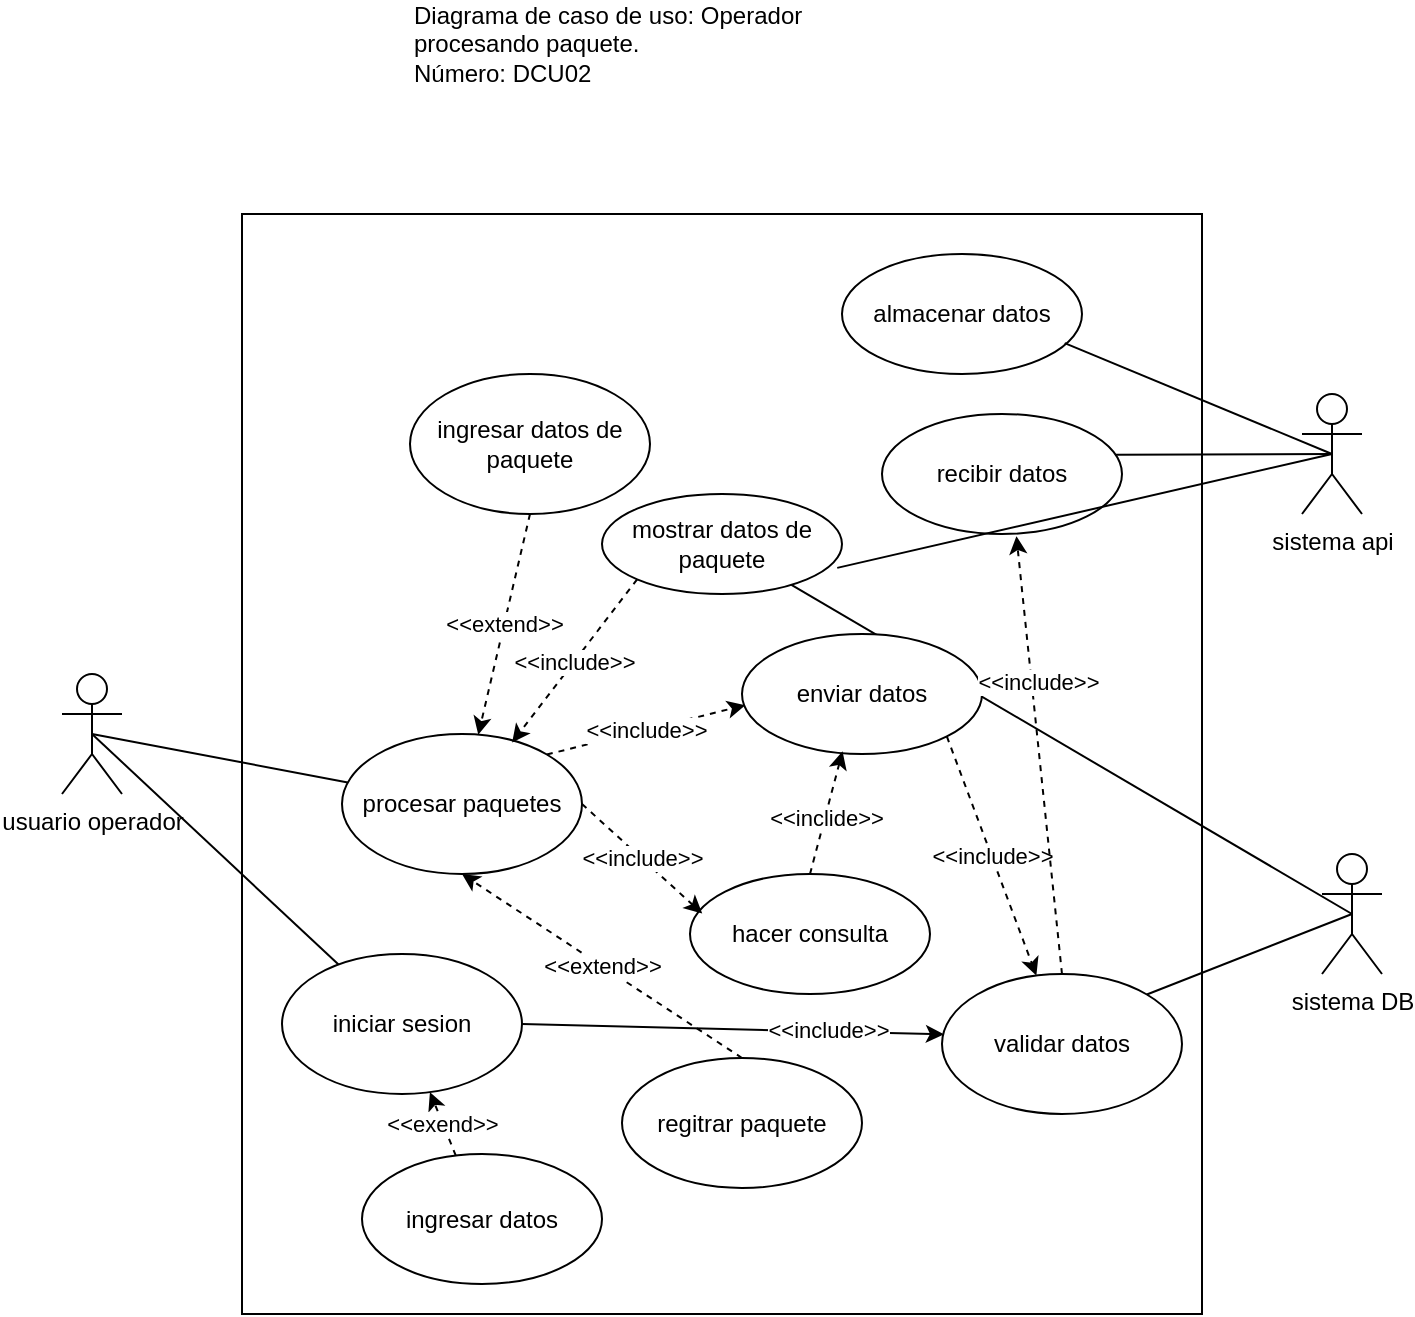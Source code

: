 <mxfile version="24.1.0" type="device">
  <diagram name="Página-1" id="vttqIXCooYT7LXvry8j_">
    <mxGraphModel dx="875" dy="524" grid="1" gridSize="10" guides="1" tooltips="1" connect="1" arrows="1" fold="1" page="1" pageScale="1" pageWidth="827" pageHeight="1169" math="0" shadow="0">
      <root>
        <mxCell id="0" />
        <mxCell id="1" parent="0" />
        <mxCell id="DPNQgT72bvlpsfycCGp9-1" value="" style="rounded=0;whiteSpace=wrap;html=1;" vertex="1" parent="1">
          <mxGeometry x="190" y="130" width="480" height="550" as="geometry" />
        </mxCell>
        <mxCell id="DPNQgT72bvlpsfycCGp9-4" style="rounded=0;orthogonalLoop=1;jettySize=auto;html=1;exitX=0.5;exitY=0.5;exitDx=0;exitDy=0;exitPerimeter=0;endArrow=none;endFill=0;" edge="1" parent="1" source="DPNQgT72bvlpsfycCGp9-2" target="DPNQgT72bvlpsfycCGp9-3">
          <mxGeometry relative="1" as="geometry" />
        </mxCell>
        <mxCell id="DPNQgT72bvlpsfycCGp9-36" style="rounded=0;orthogonalLoop=1;jettySize=auto;html=1;exitX=0.5;exitY=0.5;exitDx=0;exitDy=0;exitPerimeter=0;endArrow=none;endFill=0;" edge="1" parent="1" source="DPNQgT72bvlpsfycCGp9-2" target="DPNQgT72bvlpsfycCGp9-35">
          <mxGeometry relative="1" as="geometry" />
        </mxCell>
        <mxCell id="DPNQgT72bvlpsfycCGp9-2" value="usuario operador" style="shape=umlActor;verticalLabelPosition=bottom;verticalAlign=top;html=1;outlineConnect=0;" vertex="1" parent="1">
          <mxGeometry x="100" y="360" width="30" height="60" as="geometry" />
        </mxCell>
        <mxCell id="DPNQgT72bvlpsfycCGp9-3" value="procesar paquetes" style="ellipse;whiteSpace=wrap;html=1;" vertex="1" parent="1">
          <mxGeometry x="240" y="390" width="120" height="70" as="geometry" />
        </mxCell>
        <mxCell id="DPNQgT72bvlpsfycCGp9-11" value="&amp;lt;&amp;lt;extend&amp;gt;&amp;gt;" style="rounded=0;orthogonalLoop=1;jettySize=auto;html=1;exitX=0.5;exitY=1;exitDx=0;exitDy=0;dashed=1;" edge="1" parent="1" source="DPNQgT72bvlpsfycCGp9-5" target="DPNQgT72bvlpsfycCGp9-3">
          <mxGeometry relative="1" as="geometry" />
        </mxCell>
        <mxCell id="DPNQgT72bvlpsfycCGp9-5" value="ingresar datos de paquete" style="ellipse;whiteSpace=wrap;html=1;" vertex="1" parent="1">
          <mxGeometry x="274" y="210" width="120" height="70" as="geometry" />
        </mxCell>
        <mxCell id="DPNQgT72bvlpsfycCGp9-6" value="mostrar datos de paquete" style="ellipse;whiteSpace=wrap;html=1;" vertex="1" parent="1">
          <mxGeometry x="370" y="270" width="120" height="50" as="geometry" />
        </mxCell>
        <mxCell id="DPNQgT72bvlpsfycCGp9-7" value="validar datos" style="ellipse;whiteSpace=wrap;html=1;" vertex="1" parent="1">
          <mxGeometry x="540" y="510" width="120" height="70" as="geometry" />
        </mxCell>
        <mxCell id="DPNQgT72bvlpsfycCGp9-8" value="recibir datos" style="ellipse;whiteSpace=wrap;html=1;" vertex="1" parent="1">
          <mxGeometry x="510" y="230" width="120" height="60" as="geometry" />
        </mxCell>
        <mxCell id="DPNQgT72bvlpsfycCGp9-9" value="hacer consulta" style="ellipse;whiteSpace=wrap;html=1;" vertex="1" parent="1">
          <mxGeometry x="414" y="460" width="120" height="60" as="geometry" />
        </mxCell>
        <mxCell id="DPNQgT72bvlpsfycCGp9-14" value="&amp;lt;&amp;lt;extend&amp;gt;&amp;gt;" style="rounded=0;orthogonalLoop=1;jettySize=auto;html=1;exitX=0.5;exitY=0;exitDx=0;exitDy=0;entryX=0.5;entryY=1;entryDx=0;entryDy=0;dashed=1;" edge="1" parent="1" source="DPNQgT72bvlpsfycCGp9-10" target="DPNQgT72bvlpsfycCGp9-3">
          <mxGeometry relative="1" as="geometry" />
        </mxCell>
        <mxCell id="DPNQgT72bvlpsfycCGp9-10" value="regitrar paquete" style="ellipse;whiteSpace=wrap;html=1;" vertex="1" parent="1">
          <mxGeometry x="380" y="552" width="120" height="65" as="geometry" />
        </mxCell>
        <mxCell id="DPNQgT72bvlpsfycCGp9-12" value="sistema api" style="shape=umlActor;verticalLabelPosition=bottom;verticalAlign=top;html=1;outlineConnect=0;" vertex="1" parent="1">
          <mxGeometry x="720" y="220" width="30" height="60" as="geometry" />
        </mxCell>
        <mxCell id="DPNQgT72bvlpsfycCGp9-22" style="rounded=0;orthogonalLoop=1;jettySize=auto;html=1;exitX=0.5;exitY=0.5;exitDx=0;exitDy=0;exitPerimeter=0;entryX=1;entryY=0;entryDx=0;entryDy=0;startArrow=none;startFill=0;endArrow=none;endFill=0;" edge="1" parent="1" source="DPNQgT72bvlpsfycCGp9-13" target="DPNQgT72bvlpsfycCGp9-7">
          <mxGeometry relative="1" as="geometry" />
        </mxCell>
        <mxCell id="DPNQgT72bvlpsfycCGp9-26" style="rounded=0;orthogonalLoop=1;jettySize=auto;html=1;exitX=0.5;exitY=0.5;exitDx=0;exitDy=0;exitPerimeter=0;endArrow=none;endFill=0;" edge="1" parent="1" source="DPNQgT72bvlpsfycCGp9-13" target="DPNQgT72bvlpsfycCGp9-6">
          <mxGeometry relative="1" as="geometry" />
        </mxCell>
        <mxCell id="DPNQgT72bvlpsfycCGp9-13" value="sistema DB" style="shape=umlActor;verticalLabelPosition=bottom;verticalAlign=top;html=1;outlineConnect=0;" vertex="1" parent="1">
          <mxGeometry x="730" y="450" width="30" height="60" as="geometry" />
        </mxCell>
        <mxCell id="DPNQgT72bvlpsfycCGp9-19" value="&amp;lt;&amp;lt;include&amp;gt;&amp;gt;" style="rounded=0;orthogonalLoop=1;jettySize=auto;html=1;exitX=1;exitY=1;exitDx=0;exitDy=0;dashed=1;" edge="1" parent="1" source="DPNQgT72bvlpsfycCGp9-15" target="DPNQgT72bvlpsfycCGp9-7">
          <mxGeometry relative="1" as="geometry" />
        </mxCell>
        <mxCell id="DPNQgT72bvlpsfycCGp9-15" value="enviar datos" style="ellipse;whiteSpace=wrap;html=1;" vertex="1" parent="1">
          <mxGeometry x="440" y="340" width="120" height="60" as="geometry" />
        </mxCell>
        <mxCell id="DPNQgT72bvlpsfycCGp9-16" value="&amp;lt;&amp;lt;include&amp;gt;&amp;gt;" style="rounded=0;orthogonalLoop=1;jettySize=auto;html=1;exitX=1;exitY=0;exitDx=0;exitDy=0;entryX=0.014;entryY=0.593;entryDx=0;entryDy=0;entryPerimeter=0;dashed=1;" edge="1" parent="1" source="DPNQgT72bvlpsfycCGp9-3" target="DPNQgT72bvlpsfycCGp9-15">
          <mxGeometry relative="1" as="geometry" />
        </mxCell>
        <mxCell id="DPNQgT72bvlpsfycCGp9-17" style="rounded=0;orthogonalLoop=1;jettySize=auto;html=1;exitX=0.5;exitY=0.5;exitDx=0;exitDy=0;exitPerimeter=0;entryX=0.971;entryY=0.34;entryDx=0;entryDy=0;entryPerimeter=0;endArrow=none;endFill=0;" edge="1" parent="1" source="DPNQgT72bvlpsfycCGp9-12" target="DPNQgT72bvlpsfycCGp9-8">
          <mxGeometry relative="1" as="geometry" />
        </mxCell>
        <mxCell id="DPNQgT72bvlpsfycCGp9-18" value="&amp;lt;&amp;lt;include&amp;gt;&amp;gt;" style="rounded=0;orthogonalLoop=1;jettySize=auto;html=1;exitX=1;exitY=0.5;exitDx=0;exitDy=0;entryX=0.051;entryY=0.329;entryDx=0;entryDy=0;entryPerimeter=0;dashed=1;" edge="1" parent="1" source="DPNQgT72bvlpsfycCGp9-3" target="DPNQgT72bvlpsfycCGp9-9">
          <mxGeometry relative="1" as="geometry" />
        </mxCell>
        <mxCell id="DPNQgT72bvlpsfycCGp9-25" style="rounded=0;orthogonalLoop=1;jettySize=auto;html=1;exitX=0.5;exitY=0.5;exitDx=0;exitDy=0;exitPerimeter=0;entryX=0.98;entryY=0.739;entryDx=0;entryDy=0;entryPerimeter=0;endArrow=none;endFill=0;" edge="1" parent="1" source="DPNQgT72bvlpsfycCGp9-12" target="DPNQgT72bvlpsfycCGp9-6">
          <mxGeometry relative="1" as="geometry" />
        </mxCell>
        <mxCell id="DPNQgT72bvlpsfycCGp9-27" value="&amp;lt;&amp;lt;include&amp;gt;&amp;gt;" style="rounded=0;orthogonalLoop=1;jettySize=auto;html=1;exitX=0;exitY=1;exitDx=0;exitDy=0;entryX=0.709;entryY=0.06;entryDx=0;entryDy=0;entryPerimeter=0;dashed=1;" edge="1" parent="1" source="DPNQgT72bvlpsfycCGp9-6" target="DPNQgT72bvlpsfycCGp9-3">
          <mxGeometry relative="1" as="geometry" />
        </mxCell>
        <mxCell id="DPNQgT72bvlpsfycCGp9-28" style="rounded=0;orthogonalLoop=1;jettySize=auto;html=1;exitX=0.5;exitY=0;exitDx=0;exitDy=0;entryX=0.56;entryY=1.018;entryDx=0;entryDy=0;entryPerimeter=0;dashed=1;" edge="1" parent="1" source="DPNQgT72bvlpsfycCGp9-7" target="DPNQgT72bvlpsfycCGp9-8">
          <mxGeometry relative="1" as="geometry" />
        </mxCell>
        <mxCell id="DPNQgT72bvlpsfycCGp9-31" value="&amp;lt;&amp;lt;include&amp;gt;&amp;gt;" style="edgeLabel;html=1;align=center;verticalAlign=middle;resizable=0;points=[];" vertex="1" connectable="0" parent="DPNQgT72bvlpsfycCGp9-28">
          <mxGeometry x="0.329" y="-3" relative="1" as="geometry">
            <mxPoint as="offset" />
          </mxGeometry>
        </mxCell>
        <mxCell id="DPNQgT72bvlpsfycCGp9-29" value="almacenar datos" style="ellipse;whiteSpace=wrap;html=1;" vertex="1" parent="1">
          <mxGeometry x="490" y="150" width="120" height="60" as="geometry" />
        </mxCell>
        <mxCell id="DPNQgT72bvlpsfycCGp9-30" style="rounded=0;orthogonalLoop=1;jettySize=auto;html=1;exitX=0.5;exitY=0.5;exitDx=0;exitDy=0;exitPerimeter=0;entryX=0.928;entryY=0.743;entryDx=0;entryDy=0;entryPerimeter=0;endArrow=none;endFill=0;" edge="1" parent="1" source="DPNQgT72bvlpsfycCGp9-12" target="DPNQgT72bvlpsfycCGp9-29">
          <mxGeometry relative="1" as="geometry" />
        </mxCell>
        <mxCell id="DPNQgT72bvlpsfycCGp9-32" style="rounded=0;orthogonalLoop=1;jettySize=auto;html=1;exitX=0.5;exitY=0;exitDx=0;exitDy=0;entryX=0.419;entryY=0.978;entryDx=0;entryDy=0;entryPerimeter=0;dashed=1;" edge="1" parent="1" source="DPNQgT72bvlpsfycCGp9-9" target="DPNQgT72bvlpsfycCGp9-15">
          <mxGeometry relative="1" as="geometry" />
        </mxCell>
        <mxCell id="DPNQgT72bvlpsfycCGp9-33" value="&amp;lt;&amp;lt;inclide&amp;gt;&amp;gt;" style="edgeLabel;html=1;align=center;verticalAlign=middle;resizable=0;points=[];" vertex="1" connectable="0" parent="DPNQgT72bvlpsfycCGp9-32">
          <mxGeometry x="-0.084" relative="1" as="geometry">
            <mxPoint as="offset" />
          </mxGeometry>
        </mxCell>
        <mxCell id="DPNQgT72bvlpsfycCGp9-34" value="Diagrama de caso de uso: Operador procesando paquete.&lt;div&gt;Número: DCU02&lt;/div&gt;" style="text;html=1;align=left;verticalAlign=middle;whiteSpace=wrap;rounded=0;" vertex="1" parent="1">
          <mxGeometry x="274" y="30" width="216" height="30" as="geometry" />
        </mxCell>
        <mxCell id="DPNQgT72bvlpsfycCGp9-35" value="iniciar sesion" style="ellipse;whiteSpace=wrap;html=1;" vertex="1" parent="1">
          <mxGeometry x="210" y="500" width="120" height="70" as="geometry" />
        </mxCell>
        <mxCell id="DPNQgT72bvlpsfycCGp9-39" value="&amp;lt;&amp;lt;exend&amp;gt;&amp;gt;" style="rounded=0;orthogonalLoop=1;jettySize=auto;html=1;dashed=1;" edge="1" parent="1" source="DPNQgT72bvlpsfycCGp9-37" target="DPNQgT72bvlpsfycCGp9-35">
          <mxGeometry relative="1" as="geometry" />
        </mxCell>
        <mxCell id="DPNQgT72bvlpsfycCGp9-37" value="ingresar datos" style="ellipse;whiteSpace=wrap;html=1;" vertex="1" parent="1">
          <mxGeometry x="250" y="600" width="120" height="65" as="geometry" />
        </mxCell>
        <mxCell id="DPNQgT72bvlpsfycCGp9-40" style="rounded=0;orthogonalLoop=1;jettySize=auto;html=1;exitX=1;exitY=0.5;exitDx=0;exitDy=0;entryX=0.008;entryY=0.431;entryDx=0;entryDy=0;entryPerimeter=0;" edge="1" parent="1" source="DPNQgT72bvlpsfycCGp9-35" target="DPNQgT72bvlpsfycCGp9-7">
          <mxGeometry relative="1" as="geometry" />
        </mxCell>
        <mxCell id="DPNQgT72bvlpsfycCGp9-41" value="&amp;lt;&amp;lt;include&amp;gt;&amp;gt;" style="edgeLabel;html=1;align=center;verticalAlign=middle;resizable=0;points=[];" vertex="1" connectable="0" parent="DPNQgT72bvlpsfycCGp9-40">
          <mxGeometry x="0.45" y="1" relative="1" as="geometry">
            <mxPoint as="offset" />
          </mxGeometry>
        </mxCell>
      </root>
    </mxGraphModel>
  </diagram>
</mxfile>
